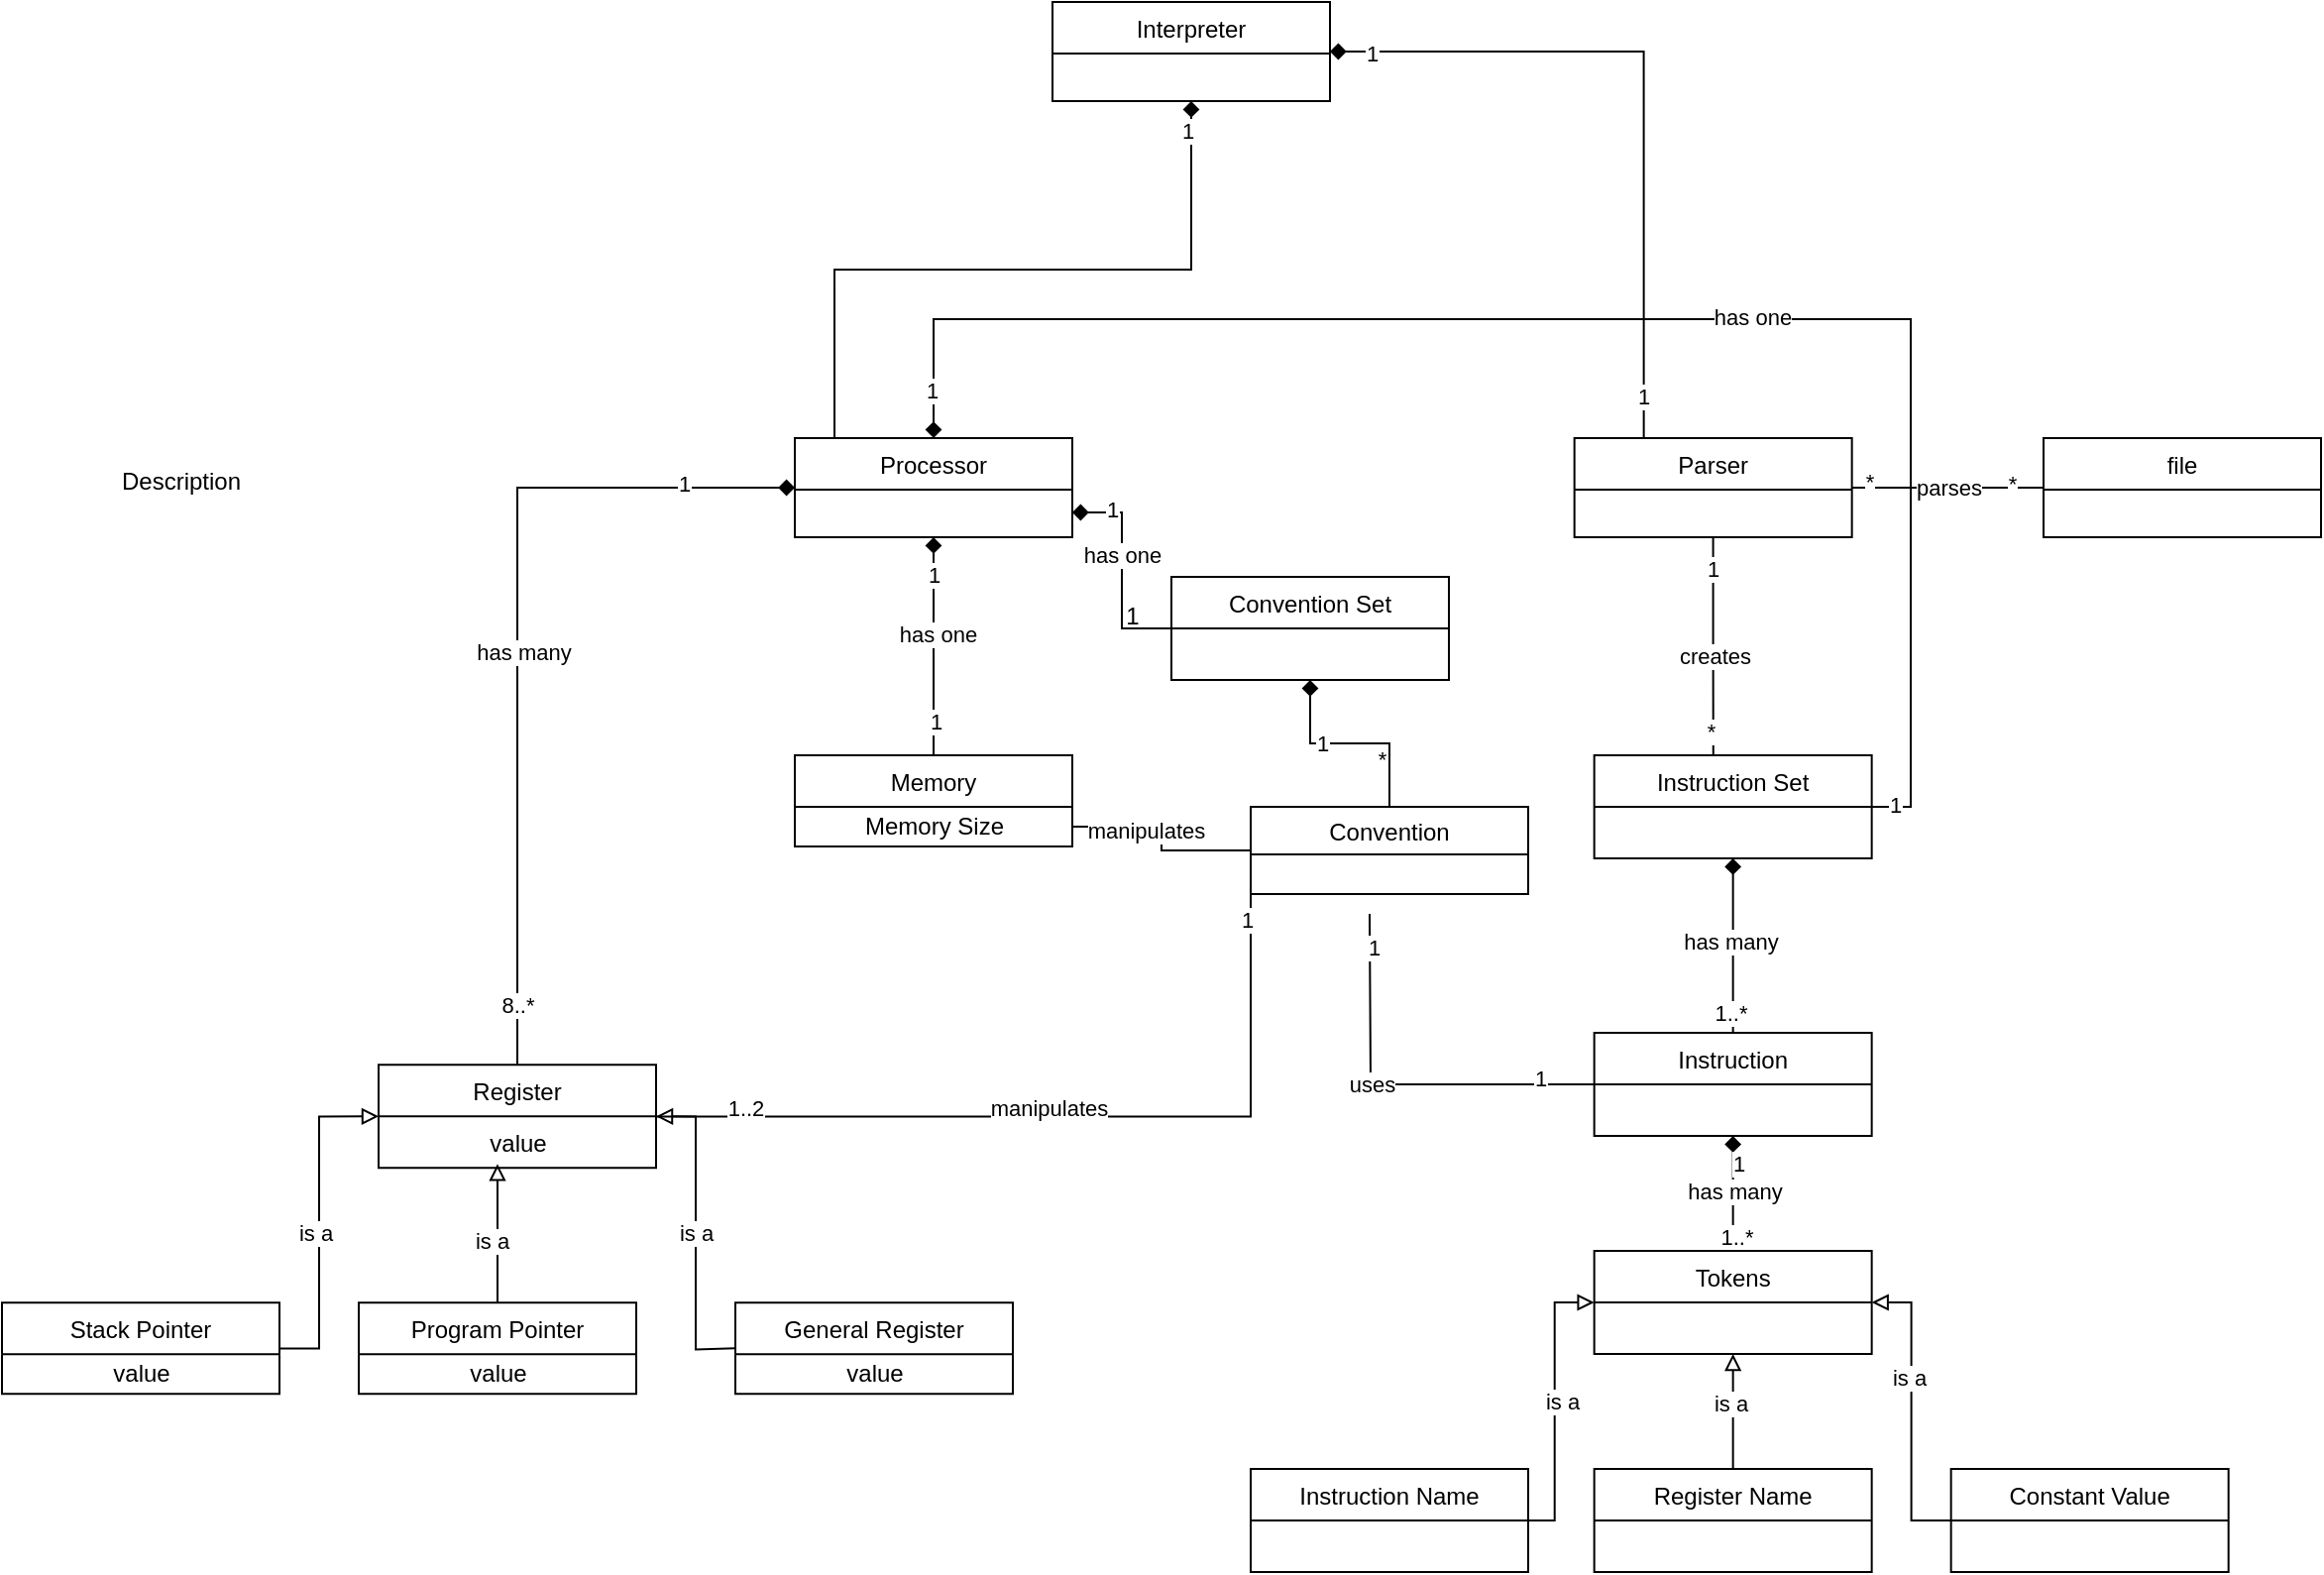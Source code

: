 <mxfile version="14.5.8" type="github" pages="3">
  <diagram id="hxVoLxP11JMJfh7_TCrf" name="Page-1">
    <mxGraphModel dx="2332" dy="2066" grid="1" gridSize="10" guides="1" tooltips="1" connect="1" arrows="1" fold="1" page="1" pageScale="1" pageWidth="850" pageHeight="1100" math="0" shadow="0">
      <root>
        <mxCell id="0" />
        <mxCell id="1" parent="0" />
        <mxCell id="FsjJq2a7O1E-4wZGxsho-8" style="edgeStyle=orthogonalEdgeStyle;rounded=0;orthogonalLoop=1;jettySize=auto;html=1;entryX=0.143;entryY=0;entryDx=0;entryDy=0;entryPerimeter=0;startArrow=diamond;startFill=1;endArrow=none;endFill=0;" edge="1" parent="1" source="r-DXQ-UGE9ieViQTVBDR-1" target="r-DXQ-UGE9ieViQTVBDR-11">
          <mxGeometry relative="1" as="geometry" />
        </mxCell>
        <mxCell id="Vzr2Tx_qyoqpsyuS6iNH-3" value="1" style="edgeLabel;html=1;align=center;verticalAlign=middle;resizable=0;points=[];" vertex="1" connectable="0" parent="FsjJq2a7O1E-4wZGxsho-8">
          <mxGeometry x="-0.914" y="-2" relative="1" as="geometry">
            <mxPoint as="offset" />
          </mxGeometry>
        </mxCell>
        <mxCell id="FsjJq2a7O1E-4wZGxsho-9" style="edgeStyle=orthogonalEdgeStyle;rounded=0;orthogonalLoop=1;jettySize=auto;html=1;entryX=0.25;entryY=0;entryDx=0;entryDy=0;startArrow=diamond;startFill=1;endArrow=none;endFill=0;" edge="1" parent="1" source="r-DXQ-UGE9ieViQTVBDR-1" target="r-DXQ-UGE9ieViQTVBDR-12">
          <mxGeometry relative="1" as="geometry" />
        </mxCell>
        <mxCell id="Vzr2Tx_qyoqpsyuS6iNH-4" value="1" style="edgeLabel;html=1;align=center;verticalAlign=middle;resizable=0;points=[];" vertex="1" connectable="0" parent="FsjJq2a7O1E-4wZGxsho-9">
          <mxGeometry x="-0.882" y="-1" relative="1" as="geometry">
            <mxPoint as="offset" />
          </mxGeometry>
        </mxCell>
        <mxCell id="Vzr2Tx_qyoqpsyuS6iNH-5" value="1" style="edgeLabel;html=1;align=center;verticalAlign=middle;resizable=0;points=[];" vertex="1" connectable="0" parent="FsjJq2a7O1E-4wZGxsho-9">
          <mxGeometry x="0.882" y="-1" relative="1" as="geometry">
            <mxPoint as="offset" />
          </mxGeometry>
        </mxCell>
        <mxCell id="r-DXQ-UGE9ieViQTVBDR-1" value="Interpreter" style="swimlane;fontStyle=0;childLayout=stackLayout;horizontal=1;startSize=26;fillColor=none;horizontalStack=0;resizeParent=1;resizeParentMax=0;resizeLast=0;collapsible=1;marginBottom=0;" vertex="1" parent="1">
          <mxGeometry x="340" y="-60" width="140" height="50" as="geometry" />
        </mxCell>
        <mxCell id="r-DXQ-UGE9ieViQTVBDR-42" style="edgeStyle=orthogonalEdgeStyle;rounded=0;orthogonalLoop=1;jettySize=auto;html=1;startArrow=none;startFill=0;endArrow=diamond;endFill=1;entryX=0.5;entryY=1;entryDx=0;entryDy=0;" edge="1" parent="1" source="r-DXQ-UGE9ieViQTVBDR-5" target="r-DXQ-UGE9ieViQTVBDR-6">
          <mxGeometry relative="1" as="geometry">
            <mxPoint x="683.33" y="360" as="targetPoint" />
          </mxGeometry>
        </mxCell>
        <mxCell id="r-DXQ-UGE9ieViQTVBDR-51" value="has many" style="edgeLabel;html=1;align=center;verticalAlign=middle;resizable=0;points=[];" vertex="1" connectable="0" parent="r-DXQ-UGE9ieViQTVBDR-42">
          <mxGeometry x="0.06" y="2" relative="1" as="geometry">
            <mxPoint as="offset" />
          </mxGeometry>
        </mxCell>
        <mxCell id="r-DXQ-UGE9ieViQTVBDR-52" value="1..*" style="edgeLabel;html=1;align=center;verticalAlign=middle;resizable=0;points=[];" vertex="1" connectable="0" parent="r-DXQ-UGE9ieViQTVBDR-42">
          <mxGeometry x="-0.773" y="2" relative="1" as="geometry">
            <mxPoint as="offset" />
          </mxGeometry>
        </mxCell>
        <mxCell id="r-DXQ-UGE9ieViQTVBDR-50" style="edgeStyle=orthogonalEdgeStyle;rounded=0;orthogonalLoop=1;jettySize=auto;html=1;entryX=0.5;entryY=0;entryDx=0;entryDy=0;startArrow=diamond;startFill=1;endArrow=none;endFill=0;" edge="1" parent="1" source="r-DXQ-UGE9ieViQTVBDR-5" target="r-DXQ-UGE9ieViQTVBDR-43">
          <mxGeometry relative="1" as="geometry" />
        </mxCell>
        <mxCell id="r-DXQ-UGE9ieViQTVBDR-54" value="has many" style="edgeLabel;html=1;align=center;verticalAlign=middle;resizable=0;points=[];" vertex="1" connectable="0" parent="r-DXQ-UGE9ieViQTVBDR-50">
          <mxGeometry x="0.224" y="2" relative="1" as="geometry">
            <mxPoint x="-2" y="-7.83" as="offset" />
          </mxGeometry>
        </mxCell>
        <mxCell id="r-DXQ-UGE9ieViQTVBDR-62" value="1" style="edgeLabel;html=1;align=center;verticalAlign=middle;resizable=0;points=[];" vertex="1" connectable="0" parent="r-DXQ-UGE9ieViQTVBDR-50">
          <mxGeometry x="-0.523" y="2" relative="1" as="geometry">
            <mxPoint as="offset" />
          </mxGeometry>
        </mxCell>
        <mxCell id="r-DXQ-UGE9ieViQTVBDR-63" value="1..*" style="edgeLabel;html=1;align=center;verticalAlign=middle;resizable=0;points=[];" vertex="1" connectable="0" parent="r-DXQ-UGE9ieViQTVBDR-50">
          <mxGeometry x="0.742" y="1" relative="1" as="geometry">
            <mxPoint as="offset" />
          </mxGeometry>
        </mxCell>
        <mxCell id="r-DXQ-UGE9ieViQTVBDR-66" style="edgeStyle=orthogonalEdgeStyle;rounded=0;orthogonalLoop=1;jettySize=auto;html=1;startArrow=none;startFill=0;endArrow=none;endFill=0;" edge="1" parent="1" source="r-DXQ-UGE9ieViQTVBDR-5">
          <mxGeometry relative="1" as="geometry">
            <mxPoint x="500" y="400" as="targetPoint" />
          </mxGeometry>
        </mxCell>
        <mxCell id="r-DXQ-UGE9ieViQTVBDR-67" value="uses" style="edgeLabel;html=1;align=center;verticalAlign=middle;resizable=0;points=[];" vertex="1" connectable="0" parent="r-DXQ-UGE9ieViQTVBDR-66">
          <mxGeometry x="0.134" relative="1" as="geometry">
            <mxPoint as="offset" />
          </mxGeometry>
        </mxCell>
        <mxCell id="r-DXQ-UGE9ieViQTVBDR-75" value="1" style="edgeLabel;html=1;align=center;verticalAlign=middle;resizable=0;points=[];" vertex="1" connectable="0" parent="r-DXQ-UGE9ieViQTVBDR-66">
          <mxGeometry x="-0.724" y="-3" relative="1" as="geometry">
            <mxPoint as="offset" />
          </mxGeometry>
        </mxCell>
        <mxCell id="r-DXQ-UGE9ieViQTVBDR-76" value="1" style="edgeLabel;html=1;align=center;verticalAlign=middle;resizable=0;points=[];" vertex="1" connectable="0" parent="r-DXQ-UGE9ieViQTVBDR-66">
          <mxGeometry x="0.833" y="-2" relative="1" as="geometry">
            <mxPoint as="offset" />
          </mxGeometry>
        </mxCell>
        <mxCell id="r-DXQ-UGE9ieViQTVBDR-5" value="Instruction" style="swimlane;fontStyle=0;childLayout=stackLayout;horizontal=1;startSize=26;fillColor=none;horizontalStack=0;resizeParent=1;resizeParentMax=0;resizeLast=0;collapsible=1;marginBottom=0;" vertex="1" parent="1">
          <mxGeometry x="613.33" y="460" width="140" height="52" as="geometry" />
        </mxCell>
        <mxCell id="r-DXQ-UGE9ieViQTVBDR-6" value="Instruction Set" style="swimlane;fontStyle=0;childLayout=stackLayout;horizontal=1;startSize=26;fillColor=none;horizontalStack=0;resizeParent=1;resizeParentMax=0;resizeLast=0;collapsible=1;marginBottom=0;" vertex="1" parent="1">
          <mxGeometry x="613.33" y="320" width="140" height="52" as="geometry" />
        </mxCell>
        <mxCell id="r-DXQ-UGE9ieViQTVBDR-79" style="edgeStyle=orthogonalEdgeStyle;rounded=0;orthogonalLoop=1;jettySize=auto;html=1;entryX=0;entryY=1;entryDx=0;entryDy=0;startArrow=none;startFill=0;endArrow=none;endFill=0;" edge="1" parent="1" source="r-DXQ-UGE9ieViQTVBDR-7" target="r-DXQ-UGE9ieViQTVBDR-65">
          <mxGeometry relative="1" as="geometry" />
        </mxCell>
        <mxCell id="r-DXQ-UGE9ieViQTVBDR-80" value="manipulates" style="edgeLabel;html=1;align=center;verticalAlign=middle;resizable=0;points=[];" vertex="1" connectable="0" parent="r-DXQ-UGE9ieViQTVBDR-79">
          <mxGeometry x="-0.042" y="4" relative="1" as="geometry">
            <mxPoint as="offset" />
          </mxGeometry>
        </mxCell>
        <mxCell id="r-DXQ-UGE9ieViQTVBDR-81" value="1..2" style="edgeLabel;html=1;align=center;verticalAlign=middle;resizable=0;points=[];" vertex="1" connectable="0" parent="r-DXQ-UGE9ieViQTVBDR-79">
          <mxGeometry x="-0.782" y="4" relative="1" as="geometry">
            <mxPoint as="offset" />
          </mxGeometry>
        </mxCell>
        <mxCell id="r-DXQ-UGE9ieViQTVBDR-82" value="1" style="edgeLabel;html=1;align=center;verticalAlign=middle;resizable=0;points=[];" vertex="1" connectable="0" parent="r-DXQ-UGE9ieViQTVBDR-79">
          <mxGeometry x="0.939" y="2" relative="1" as="geometry">
            <mxPoint as="offset" />
          </mxGeometry>
        </mxCell>
        <mxCell id="r-DXQ-UGE9ieViQTVBDR-7" value="Register" style="swimlane;fontStyle=0;childLayout=stackLayout;horizontal=1;startSize=26;fillColor=none;horizontalStack=0;resizeParent=1;resizeParentMax=0;resizeLast=0;collapsible=1;marginBottom=0;" vertex="1" parent="1">
          <mxGeometry y="476.17" width="140" height="52" as="geometry" />
        </mxCell>
        <mxCell id="r-DXQ-UGE9ieViQTVBDR-8" value="Memory" style="swimlane;fontStyle=0;childLayout=stackLayout;horizontal=1;startSize=26;fillColor=none;horizontalStack=0;resizeParent=1;resizeParentMax=0;resizeLast=0;collapsible=1;marginBottom=0;" vertex="1" parent="1">
          <mxGeometry x="210" y="320" width="140" height="46" as="geometry" />
        </mxCell>
        <mxCell id="r-DXQ-UGE9ieViQTVBDR-32" value="Memory Size" style="text;html=1;align=center;verticalAlign=middle;resizable=0;points=[];autosize=1;strokeColor=none;" vertex="1" parent="r-DXQ-UGE9ieViQTVBDR-8">
          <mxGeometry y="26" width="140" height="20" as="geometry" />
        </mxCell>
        <mxCell id="r-DXQ-UGE9ieViQTVBDR-64" style="edgeStyle=orthogonalEdgeStyle;rounded=0;orthogonalLoop=1;jettySize=auto;html=1;entryX=1;entryY=0.75;entryDx=0;entryDy=0;startArrow=none;startFill=0;endArrow=diamond;endFill=1;" edge="1" parent="1" source="r-DXQ-UGE9ieViQTVBDR-10" target="r-DXQ-UGE9ieViQTVBDR-11">
          <mxGeometry relative="1" as="geometry" />
        </mxCell>
        <mxCell id="r-DXQ-UGE9ieViQTVBDR-69" value="1" style="edgeLabel;html=1;align=center;verticalAlign=middle;resizable=0;points=[];" vertex="1" connectable="0" parent="r-DXQ-UGE9ieViQTVBDR-64">
          <mxGeometry x="0.631" y="-2" relative="1" as="geometry">
            <mxPoint as="offset" />
          </mxGeometry>
        </mxCell>
        <mxCell id="FsjJq2a7O1E-4wZGxsho-6" value="has one" style="edgeLabel;html=1;align=center;verticalAlign=middle;resizable=0;points=[];" vertex="1" connectable="0" parent="r-DXQ-UGE9ieViQTVBDR-64">
          <mxGeometry x="0.14" relative="1" as="geometry">
            <mxPoint as="offset" />
          </mxGeometry>
        </mxCell>
        <mxCell id="r-DXQ-UGE9ieViQTVBDR-68" style="edgeStyle=orthogonalEdgeStyle;rounded=0;orthogonalLoop=1;jettySize=auto;html=1;startArrow=diamond;startFill=1;endArrow=none;endFill=0;entryX=0.5;entryY=0;entryDx=0;entryDy=0;" edge="1" parent="1" source="r-DXQ-UGE9ieViQTVBDR-10" target="r-DXQ-UGE9ieViQTVBDR-65">
          <mxGeometry relative="1" as="geometry">
            <mxPoint x="470" y="320" as="targetPoint" />
          </mxGeometry>
        </mxCell>
        <mxCell id="r-DXQ-UGE9ieViQTVBDR-73" value="1" style="edgeLabel;html=1;align=center;verticalAlign=middle;resizable=0;points=[];" vertex="1" connectable="0" parent="r-DXQ-UGE9ieViQTVBDR-68">
          <mxGeometry x="-0.274" relative="1" as="geometry">
            <mxPoint as="offset" />
          </mxGeometry>
        </mxCell>
        <mxCell id="r-DXQ-UGE9ieViQTVBDR-74" value="*" style="edgeLabel;html=1;align=center;verticalAlign=middle;resizable=0;points=[];" vertex="1" connectable="0" parent="r-DXQ-UGE9ieViQTVBDR-68">
          <mxGeometry x="0.534" y="-4" relative="1" as="geometry">
            <mxPoint as="offset" />
          </mxGeometry>
        </mxCell>
        <mxCell id="r-DXQ-UGE9ieViQTVBDR-10" value="Convention Set" style="swimlane;fontStyle=0;childLayout=stackLayout;horizontal=1;startSize=26;fillColor=none;horizontalStack=0;resizeParent=1;resizeParentMax=0;resizeLast=0;collapsible=1;marginBottom=0;" vertex="1" parent="1">
          <mxGeometry x="400" y="230" width="140" height="52" as="geometry" />
        </mxCell>
        <mxCell id="r-DXQ-UGE9ieViQTVBDR-13" style="edgeStyle=orthogonalEdgeStyle;rounded=0;orthogonalLoop=1;jettySize=auto;html=1;endArrow=none;endFill=0;startArrow=diamond;startFill=1;" edge="1" parent="1" source="r-DXQ-UGE9ieViQTVBDR-11" target="r-DXQ-UGE9ieViQTVBDR-7">
          <mxGeometry relative="1" as="geometry" />
        </mxCell>
        <mxCell id="r-DXQ-UGE9ieViQTVBDR-14" value="8..*" style="edgeLabel;html=1;align=center;verticalAlign=middle;resizable=0;points=[];" vertex="1" connectable="0" parent="r-DXQ-UGE9ieViQTVBDR-13">
          <mxGeometry x="0.859" relative="1" as="geometry">
            <mxPoint as="offset" />
          </mxGeometry>
        </mxCell>
        <mxCell id="r-DXQ-UGE9ieViQTVBDR-15" value="1" style="edgeLabel;html=1;align=center;verticalAlign=middle;resizable=0;points=[];" vertex="1" connectable="0" parent="r-DXQ-UGE9ieViQTVBDR-13">
          <mxGeometry x="-0.918" y="-2" relative="1" as="geometry">
            <mxPoint x="-38.57" as="offset" />
          </mxGeometry>
        </mxCell>
        <mxCell id="FsjJq2a7O1E-4wZGxsho-4" value="has many" style="edgeLabel;html=1;align=center;verticalAlign=middle;resizable=0;points=[];" vertex="1" connectable="0" parent="r-DXQ-UGE9ieViQTVBDR-13">
          <mxGeometry x="0.032" y="3" relative="1" as="geometry">
            <mxPoint as="offset" />
          </mxGeometry>
        </mxCell>
        <mxCell id="r-DXQ-UGE9ieViQTVBDR-20" style="edgeStyle=orthogonalEdgeStyle;rounded=0;orthogonalLoop=1;jettySize=auto;html=1;startArrow=diamond;startFill=1;endArrow=none;endFill=0;" edge="1" parent="1" source="r-DXQ-UGE9ieViQTVBDR-11" target="r-DXQ-UGE9ieViQTVBDR-8">
          <mxGeometry relative="1" as="geometry" />
        </mxCell>
        <mxCell id="r-DXQ-UGE9ieViQTVBDR-21" value="1" style="edgeLabel;html=1;align=center;verticalAlign=middle;resizable=0;points=[];" vertex="1" connectable="0" parent="r-DXQ-UGE9ieViQTVBDR-20">
          <mxGeometry x="0.688" y="1" relative="1" as="geometry">
            <mxPoint as="offset" />
          </mxGeometry>
        </mxCell>
        <mxCell id="r-DXQ-UGE9ieViQTVBDR-22" value="1" style="edgeLabel;html=1;align=center;verticalAlign=middle;resizable=0;points=[];" vertex="1" connectable="0" parent="r-DXQ-UGE9ieViQTVBDR-20">
          <mxGeometry x="-0.662" relative="1" as="geometry">
            <mxPoint as="offset" />
          </mxGeometry>
        </mxCell>
        <mxCell id="FsjJq2a7O1E-4wZGxsho-5" value="has one" style="edgeLabel;html=1;align=center;verticalAlign=middle;resizable=0;points=[];" vertex="1" connectable="0" parent="r-DXQ-UGE9ieViQTVBDR-20">
          <mxGeometry x="-0.121" y="2" relative="1" as="geometry">
            <mxPoint as="offset" />
          </mxGeometry>
        </mxCell>
        <mxCell id="FsjJq2a7O1E-4wZGxsho-1" style="edgeStyle=orthogonalEdgeStyle;rounded=0;orthogonalLoop=1;jettySize=auto;html=1;entryX=1;entryY=0.5;entryDx=0;entryDy=0;startArrow=diamond;startFill=1;endArrow=none;endFill=0;" edge="1" parent="1" source="r-DXQ-UGE9ieViQTVBDR-11" target="r-DXQ-UGE9ieViQTVBDR-6">
          <mxGeometry relative="1" as="geometry">
            <Array as="points">
              <mxPoint x="280" y="100" />
              <mxPoint x="773" y="100" />
              <mxPoint x="773" y="346" />
            </Array>
          </mxGeometry>
        </mxCell>
        <mxCell id="FsjJq2a7O1E-4wZGxsho-2" value="1" style="edgeLabel;html=1;align=center;verticalAlign=middle;resizable=0;points=[];" vertex="1" connectable="0" parent="FsjJq2a7O1E-4wZGxsho-1">
          <mxGeometry x="0.972" y="-1" relative="1" as="geometry">
            <mxPoint as="offset" />
          </mxGeometry>
        </mxCell>
        <mxCell id="FsjJq2a7O1E-4wZGxsho-3" value="1" style="edgeLabel;html=1;align=center;verticalAlign=middle;resizable=0;points=[];" vertex="1" connectable="0" parent="FsjJq2a7O1E-4wZGxsho-1">
          <mxGeometry x="-0.941" y="1" relative="1" as="geometry">
            <mxPoint as="offset" />
          </mxGeometry>
        </mxCell>
        <mxCell id="FsjJq2a7O1E-4wZGxsho-7" value="has one" style="edgeLabel;html=1;align=center;verticalAlign=middle;resizable=0;points=[];" vertex="1" connectable="0" parent="FsjJq2a7O1E-4wZGxsho-1">
          <mxGeometry x="0.156" y="1" relative="1" as="geometry">
            <mxPoint as="offset" />
          </mxGeometry>
        </mxCell>
        <mxCell id="r-DXQ-UGE9ieViQTVBDR-11" value="Processor" style="swimlane;fontStyle=0;childLayout=stackLayout;horizontal=1;startSize=26;fillColor=none;horizontalStack=0;resizeParent=1;resizeParentMax=0;resizeLast=0;collapsible=1;marginBottom=0;" vertex="1" parent="1">
          <mxGeometry x="210" y="160" width="140" height="50" as="geometry" />
        </mxCell>
        <mxCell id="r-DXQ-UGE9ieViQTVBDR-38" style="edgeStyle=orthogonalEdgeStyle;rounded=0;orthogonalLoop=1;jettySize=auto;html=1;entryX=0.429;entryY=0;entryDx=0;entryDy=0;entryPerimeter=0;startArrow=none;startFill=0;endArrow=none;endFill=0;" edge="1" parent="1" source="r-DXQ-UGE9ieViQTVBDR-12" target="r-DXQ-UGE9ieViQTVBDR-6">
          <mxGeometry relative="1" as="geometry" />
        </mxCell>
        <mxCell id="r-DXQ-UGE9ieViQTVBDR-39" value="creates" style="edgeLabel;html=1;align=center;verticalAlign=middle;resizable=0;points=[];" vertex="1" connectable="0" parent="r-DXQ-UGE9ieViQTVBDR-38">
          <mxGeometry x="0.077" relative="1" as="geometry">
            <mxPoint as="offset" />
          </mxGeometry>
        </mxCell>
        <mxCell id="r-DXQ-UGE9ieViQTVBDR-40" value="*" style="edgeLabel;html=1;align=center;verticalAlign=middle;resizable=0;points=[];" vertex="1" connectable="0" parent="r-DXQ-UGE9ieViQTVBDR-38">
          <mxGeometry x="0.779" y="-2" relative="1" as="geometry">
            <mxPoint as="offset" />
          </mxGeometry>
        </mxCell>
        <mxCell id="r-DXQ-UGE9ieViQTVBDR-41" value="1" style="edgeLabel;html=1;align=center;verticalAlign=middle;resizable=0;points=[];" vertex="1" connectable="0" parent="r-DXQ-UGE9ieViQTVBDR-38">
          <mxGeometry x="-0.714" y="-1" relative="1" as="geometry">
            <mxPoint as="offset" />
          </mxGeometry>
        </mxCell>
        <mxCell id="Fg2zlbhCByVR0dAfRBkE-2" value="parses" style="edgeStyle=orthogonalEdgeStyle;rounded=0;orthogonalLoop=1;jettySize=auto;html=1;entryX=0;entryY=0.5;entryDx=0;entryDy=0;startArrow=none;startFill=0;endArrow=none;endFill=0;" edge="1" parent="1" source="r-DXQ-UGE9ieViQTVBDR-12" target="Fg2zlbhCByVR0dAfRBkE-1">
          <mxGeometry relative="1" as="geometry" />
        </mxCell>
        <mxCell id="Vzr2Tx_qyoqpsyuS6iNH-1" value="*" style="edgeLabel;html=1;align=center;verticalAlign=middle;resizable=0;points=[];" vertex="1" connectable="0" parent="Fg2zlbhCByVR0dAfRBkE-2">
          <mxGeometry x="0.655" y="2" relative="1" as="geometry">
            <mxPoint as="offset" />
          </mxGeometry>
        </mxCell>
        <mxCell id="Vzr2Tx_qyoqpsyuS6iNH-2" value="*" style="edgeLabel;html=1;align=center;verticalAlign=middle;resizable=0;points=[];" vertex="1" connectable="0" parent="Fg2zlbhCByVR0dAfRBkE-2">
          <mxGeometry x="-0.828" y="3" relative="1" as="geometry">
            <mxPoint as="offset" />
          </mxGeometry>
        </mxCell>
        <mxCell id="r-DXQ-UGE9ieViQTVBDR-12" value="Parser" style="swimlane;fontStyle=0;childLayout=stackLayout;horizontal=1;startSize=26;fillColor=none;horizontalStack=0;resizeParent=1;resizeParentMax=0;resizeLast=0;collapsible=1;marginBottom=0;" vertex="1" parent="1">
          <mxGeometry x="603.33" y="160" width="140" height="50" as="geometry" />
        </mxCell>
        <mxCell id="r-DXQ-UGE9ieViQTVBDR-23" style="edgeStyle=orthogonalEdgeStyle;rounded=0;orthogonalLoop=1;jettySize=auto;html=1;startArrow=none;startFill=0;endArrow=block;endFill=0;entryX=0;entryY=0.5;entryDx=0;entryDy=0;" edge="1" parent="1" source="r-DXQ-UGE9ieViQTVBDR-17" target="r-DXQ-UGE9ieViQTVBDR-7">
          <mxGeometry relative="1" as="geometry">
            <mxPoint x="-50" y="466.17" as="targetPoint" />
            <Array as="points">
              <mxPoint x="-30" y="619.17" />
              <mxPoint x="-30" y="502.17" />
            </Array>
          </mxGeometry>
        </mxCell>
        <mxCell id="r-DXQ-UGE9ieViQTVBDR-60" value="is a" style="edgeLabel;html=1;align=center;verticalAlign=middle;resizable=0;points=[];" vertex="1" connectable="0" parent="r-DXQ-UGE9ieViQTVBDR-23">
          <mxGeometry x="-0.066" y="2" relative="1" as="geometry">
            <mxPoint as="offset" />
          </mxGeometry>
        </mxCell>
        <mxCell id="r-DXQ-UGE9ieViQTVBDR-17" value="Stack Pointer" style="swimlane;fontStyle=0;childLayout=stackLayout;horizontal=1;startSize=26;fillColor=none;horizontalStack=0;resizeParent=1;resizeParentMax=0;resizeLast=0;collapsible=1;marginBottom=0;" vertex="1" parent="1">
          <mxGeometry x="-190" y="596.17" width="140" height="46" as="geometry" />
        </mxCell>
        <mxCell id="r-DXQ-UGE9ieViQTVBDR-29" value="value" style="text;html=1;align=center;verticalAlign=middle;resizable=0;points=[];autosize=1;strokeColor=none;" vertex="1" parent="r-DXQ-UGE9ieViQTVBDR-17">
          <mxGeometry y="26" width="140" height="20" as="geometry" />
        </mxCell>
        <mxCell id="r-DXQ-UGE9ieViQTVBDR-24" style="edgeStyle=orthogonalEdgeStyle;rounded=0;orthogonalLoop=1;jettySize=auto;html=1;startArrow=none;startFill=0;endArrow=block;endFill=0;" edge="1" parent="1" source="r-DXQ-UGE9ieViQTVBDR-18">
          <mxGeometry relative="1" as="geometry">
            <mxPoint x="60" y="526.17" as="targetPoint" />
          </mxGeometry>
        </mxCell>
        <mxCell id="r-DXQ-UGE9ieViQTVBDR-59" value="is a" style="edgeLabel;html=1;align=center;verticalAlign=middle;resizable=0;points=[];" vertex="1" connectable="0" parent="r-DXQ-UGE9ieViQTVBDR-24">
          <mxGeometry x="-0.119" y="3" relative="1" as="geometry">
            <mxPoint as="offset" />
          </mxGeometry>
        </mxCell>
        <mxCell id="r-DXQ-UGE9ieViQTVBDR-18" value="Program Pointer" style="swimlane;fontStyle=0;childLayout=stackLayout;horizontal=1;startSize=26;fillColor=none;horizontalStack=0;resizeParent=1;resizeParentMax=0;resizeLast=0;collapsible=1;marginBottom=0;" vertex="1" parent="1">
          <mxGeometry x="-10" y="596.17" width="140" height="46" as="geometry" />
        </mxCell>
        <mxCell id="r-DXQ-UGE9ieViQTVBDR-27" value="value" style="text;html=1;align=center;verticalAlign=middle;resizable=0;points=[];autosize=1;strokeColor=none;" vertex="1" parent="r-DXQ-UGE9ieViQTVBDR-18">
          <mxGeometry y="26" width="140" height="20" as="geometry" />
        </mxCell>
        <mxCell id="r-DXQ-UGE9ieViQTVBDR-25" style="edgeStyle=orthogonalEdgeStyle;rounded=0;orthogonalLoop=1;jettySize=auto;html=1;entryX=1;entryY=0.5;entryDx=0;entryDy=0;startArrow=none;startFill=0;endArrow=block;endFill=0;" edge="1" parent="1" target="r-DXQ-UGE9ieViQTVBDR-7">
          <mxGeometry relative="1" as="geometry">
            <mxPoint x="180" y="619.17" as="sourcePoint" />
          </mxGeometry>
        </mxCell>
        <mxCell id="r-DXQ-UGE9ieViQTVBDR-58" value="is a" style="edgeLabel;html=1;align=center;verticalAlign=middle;resizable=0;points=[];" vertex="1" connectable="0" parent="r-DXQ-UGE9ieViQTVBDR-25">
          <mxGeometry x="-0.006" relative="1" as="geometry">
            <mxPoint as="offset" />
          </mxGeometry>
        </mxCell>
        <mxCell id="r-DXQ-UGE9ieViQTVBDR-19" value="General Register" style="swimlane;fontStyle=0;childLayout=stackLayout;horizontal=1;startSize=26;fillColor=none;horizontalStack=0;resizeParent=1;resizeParentMax=0;resizeLast=0;collapsible=1;marginBottom=0;" vertex="1" parent="1">
          <mxGeometry x="180" y="596.17" width="140" height="46" as="geometry" />
        </mxCell>
        <mxCell id="r-DXQ-UGE9ieViQTVBDR-28" value="value" style="text;html=1;align=center;verticalAlign=middle;resizable=0;points=[];autosize=1;strokeColor=none;" vertex="1" parent="r-DXQ-UGE9ieViQTVBDR-19">
          <mxGeometry y="26" width="140" height="20" as="geometry" />
        </mxCell>
        <mxCell id="r-DXQ-UGE9ieViQTVBDR-26" value="value" style="text;html=1;align=center;verticalAlign=middle;resizable=0;points=[];autosize=1;strokeColor=none;" vertex="1" parent="1">
          <mxGeometry x="50" y="506.17" width="40" height="20" as="geometry" />
        </mxCell>
        <mxCell id="r-DXQ-UGE9ieViQTVBDR-43" value="Tokens" style="swimlane;fontStyle=0;childLayout=stackLayout;horizontal=1;startSize=26;fillColor=none;horizontalStack=0;resizeParent=1;resizeParentMax=0;resizeLast=0;collapsible=1;marginBottom=0;" vertex="1" parent="1">
          <mxGeometry x="613.33" y="570" width="140" height="52" as="geometry" />
        </mxCell>
        <mxCell id="r-DXQ-UGE9ieViQTVBDR-47" style="edgeStyle=orthogonalEdgeStyle;rounded=0;orthogonalLoop=1;jettySize=auto;html=1;entryX=0;entryY=0.5;entryDx=0;entryDy=0;startArrow=none;startFill=0;endArrow=block;endFill=0;" edge="1" parent="1" target="r-DXQ-UGE9ieViQTVBDR-43">
          <mxGeometry relative="1" as="geometry">
            <mxPoint x="578.33" y="706" as="sourcePoint" />
            <Array as="points">
              <mxPoint x="593.33" y="706" />
              <mxPoint x="593.33" y="596" />
            </Array>
          </mxGeometry>
        </mxCell>
        <mxCell id="r-DXQ-UGE9ieViQTVBDR-57" value="is a" style="edgeLabel;html=1;align=center;verticalAlign=middle;resizable=0;points=[];" vertex="1" connectable="0" parent="r-DXQ-UGE9ieViQTVBDR-47">
          <mxGeometry x="0.037" y="-3" relative="1" as="geometry">
            <mxPoint as="offset" />
          </mxGeometry>
        </mxCell>
        <mxCell id="r-DXQ-UGE9ieViQTVBDR-44" value="Instruction Name" style="swimlane;fontStyle=0;childLayout=stackLayout;horizontal=1;startSize=26;fillColor=none;horizontalStack=0;resizeParent=1;resizeParentMax=0;resizeLast=0;collapsible=1;marginBottom=0;" vertex="1" parent="1">
          <mxGeometry x="440" y="680" width="140" height="52" as="geometry" />
        </mxCell>
        <mxCell id="r-DXQ-UGE9ieViQTVBDR-48" style="edgeStyle=orthogonalEdgeStyle;rounded=0;orthogonalLoop=1;jettySize=auto;html=1;entryX=0.5;entryY=1;entryDx=0;entryDy=0;startArrow=none;startFill=0;endArrow=block;endFill=0;" edge="1" parent="1" source="r-DXQ-UGE9ieViQTVBDR-45" target="r-DXQ-UGE9ieViQTVBDR-43">
          <mxGeometry relative="1" as="geometry" />
        </mxCell>
        <mxCell id="r-DXQ-UGE9ieViQTVBDR-56" value="is a" style="edgeLabel;html=1;align=center;verticalAlign=middle;resizable=0;points=[];" vertex="1" connectable="0" parent="r-DXQ-UGE9ieViQTVBDR-48">
          <mxGeometry x="0.149" y="2" relative="1" as="geometry">
            <mxPoint as="offset" />
          </mxGeometry>
        </mxCell>
        <mxCell id="r-DXQ-UGE9ieViQTVBDR-45" value="Register Name" style="swimlane;fontStyle=0;childLayout=stackLayout;horizontal=1;startSize=26;fillColor=none;horizontalStack=0;resizeParent=1;resizeParentMax=0;resizeLast=0;collapsible=1;marginBottom=0;" vertex="1" parent="1">
          <mxGeometry x="613.33" y="680" width="140" height="52" as="geometry" />
        </mxCell>
        <mxCell id="r-DXQ-UGE9ieViQTVBDR-49" style="edgeStyle=orthogonalEdgeStyle;rounded=0;orthogonalLoop=1;jettySize=auto;html=1;entryX=1;entryY=0.5;entryDx=0;entryDy=0;startArrow=none;startFill=0;endArrow=block;endFill=0;" edge="1" parent="1" source="r-DXQ-UGE9ieViQTVBDR-46" target="r-DXQ-UGE9ieViQTVBDR-43">
          <mxGeometry relative="1" as="geometry" />
        </mxCell>
        <mxCell id="r-DXQ-UGE9ieViQTVBDR-55" value="is a" style="edgeLabel;html=1;align=center;verticalAlign=middle;resizable=0;points=[];" vertex="1" connectable="0" parent="r-DXQ-UGE9ieViQTVBDR-49">
          <mxGeometry x="0.224" y="2" relative="1" as="geometry">
            <mxPoint as="offset" />
          </mxGeometry>
        </mxCell>
        <mxCell id="r-DXQ-UGE9ieViQTVBDR-46" value="Constant Value" style="swimlane;fontStyle=0;childLayout=stackLayout;horizontal=1;startSize=26;fillColor=none;horizontalStack=0;resizeParent=1;resizeParentMax=0;resizeLast=0;collapsible=1;marginBottom=0;" vertex="1" parent="1">
          <mxGeometry x="793.33" y="680" width="140" height="52" as="geometry" />
        </mxCell>
        <mxCell id="r-DXQ-UGE9ieViQTVBDR-77" style="edgeStyle=orthogonalEdgeStyle;rounded=0;orthogonalLoop=1;jettySize=auto;html=1;startArrow=none;startFill=0;endArrow=none;endFill=0;" edge="1" parent="1" source="r-DXQ-UGE9ieViQTVBDR-65" target="r-DXQ-UGE9ieViQTVBDR-32">
          <mxGeometry relative="1" as="geometry" />
        </mxCell>
        <mxCell id="r-DXQ-UGE9ieViQTVBDR-78" value="manipulates" style="edgeLabel;html=1;align=center;verticalAlign=middle;resizable=0;points=[];" vertex="1" connectable="0" parent="r-DXQ-UGE9ieViQTVBDR-77">
          <mxGeometry x="0.278" y="2" relative="1" as="geometry">
            <mxPoint as="offset" />
          </mxGeometry>
        </mxCell>
        <mxCell id="r-DXQ-UGE9ieViQTVBDR-65" value="Convention" style="swimlane;fontStyle=0;childLayout=stackLayout;horizontal=1;startSize=24;fillColor=none;horizontalStack=0;resizeParent=1;resizeParentMax=0;resizeLast=0;collapsible=1;marginBottom=0;" vertex="1" parent="1">
          <mxGeometry x="440" y="346" width="140" height="44" as="geometry" />
        </mxCell>
        <mxCell id="r-DXQ-UGE9ieViQTVBDR-72" value="1" style="text;html=1;align=center;verticalAlign=middle;resizable=0;points=[];autosize=1;strokeColor=none;" vertex="1" parent="1">
          <mxGeometry x="370" y="240" width="20" height="20" as="geometry" />
        </mxCell>
        <mxCell id="r-DXQ-UGE9ieViQTVBDR-83" value="Description&lt;br&gt;&lt;br&gt;&lt;br&gt;&lt;br&gt;&lt;br&gt;" style="text;html=1;align=center;verticalAlign=middle;resizable=0;points=[];autosize=1;strokeColor=none;" vertex="1" parent="1">
          <mxGeometry x="-135" y="175" width="70" height="70" as="geometry" />
        </mxCell>
        <mxCell id="Fg2zlbhCByVR0dAfRBkE-1" value="file" style="swimlane;fontStyle=0;childLayout=stackLayout;horizontal=1;startSize=26;fillColor=none;horizontalStack=0;resizeParent=1;resizeParentMax=0;resizeLast=0;collapsible=1;marginBottom=0;" vertex="1" parent="1">
          <mxGeometry x="840" y="160" width="140" height="50" as="geometry" />
        </mxCell>
      </root>
    </mxGraphModel>
  </diagram>
  <diagram id="gutb28XD6zvNRKWfvCpc" name="Page-2">
    <mxGraphModel dx="1235" dy="805" grid="1" gridSize="10" guides="1" tooltips="1" connect="1" arrows="1" fold="1" page="1" pageScale="1" pageWidth="850" pageHeight="1100" math="0" shadow="0">
      <root>
        <mxCell id="pB7F2wD0EyZMBW2Mypbk-0" />
        <mxCell id="pB7F2wD0EyZMBW2Mypbk-1" parent="pB7F2wD0EyZMBW2Mypbk-0" />
        <mxCell id="pB7F2wD0EyZMBW2Mypbk-3" style="edgeStyle=orthogonalEdgeStyle;rounded=0;orthogonalLoop=1;jettySize=auto;html=1;startArrow=none;startFill=0;endArrow=none;endFill=0;dashed=1;" edge="1" parent="pB7F2wD0EyZMBW2Mypbk-1" source="pB7F2wD0EyZMBW2Mypbk-2">
          <mxGeometry relative="1" as="geometry">
            <mxPoint x="170" y="680" as="targetPoint" />
          </mxGeometry>
        </mxCell>
        <mxCell id="pB7F2wD0EyZMBW2Mypbk-2" value=":Processor" style="rounded=0;whiteSpace=wrap;html=1;" vertex="1" parent="pB7F2wD0EyZMBW2Mypbk-1">
          <mxGeometry x="110" y="100" width="120" height="60" as="geometry" />
        </mxCell>
        <mxCell id="zUhylQDBjrzmr7kMqpZ4-9" style="edgeStyle=orthogonalEdgeStyle;rounded=0;orthogonalLoop=1;jettySize=auto;html=1;startArrow=none;startFill=0;endArrow=none;endFill=0;dashed=1;" edge="1" parent="pB7F2wD0EyZMBW2Mypbk-1" source="e0c_8hEEybVodqVsBUxM-0">
          <mxGeometry relative="1" as="geometry">
            <mxPoint x="550" y="660" as="targetPoint" />
          </mxGeometry>
        </mxCell>
        <mxCell id="e0c_8hEEybVodqVsBUxM-0" value=":Convention" style="rounded=0;whiteSpace=wrap;html=1;" vertex="1" parent="pB7F2wD0EyZMBW2Mypbk-1">
          <mxGeometry x="490" y="110" width="120" height="60" as="geometry" />
        </mxCell>
        <mxCell id="zUhylQDBjrzmr7kMqpZ4-0" value="" style="rounded=0;whiteSpace=wrap;html=1;" vertex="1" parent="pB7F2wD0EyZMBW2Mypbk-1">
          <mxGeometry x="150" y="190" width="40" height="570" as="geometry" />
        </mxCell>
        <mxCell id="zUhylQDBjrzmr7kMqpZ4-1" value="findCorrespondingConvention(name)" style="html=1;verticalAlign=bottom;endArrow=block;entryX=1.021;entryY=0.187;entryDx=0;entryDy=0;entryPerimeter=0;" edge="1" parent="pB7F2wD0EyZMBW2Mypbk-1" target="zUhylQDBjrzmr7kMqpZ4-0">
          <mxGeometry x="0.116" y="-10" width="80" relative="1" as="geometry">
            <mxPoint x="190" y="240" as="sourcePoint" />
            <mxPoint x="200" y="290" as="targetPoint" />
            <Array as="points">
              <mxPoint x="250" y="240" />
              <mxPoint x="250" y="300" />
            </Array>
            <mxPoint as="offset" />
          </mxGeometry>
        </mxCell>
        <mxCell id="zUhylQDBjrzmr7kMqpZ4-4" value="convention" style="html=1;verticalAlign=bottom;endArrow=block;dashed=1;" edge="1" parent="pB7F2wD0EyZMBW2Mypbk-1">
          <mxGeometry x="0.411" y="-9" width="80" relative="1" as="geometry">
            <mxPoint x="190.64" y="320.0" as="sourcePoint" />
            <mxPoint x="200" y="360" as="targetPoint" />
            <Array as="points">
              <mxPoint x="250.64" y="320" />
              <mxPoint x="260.64" y="350" />
              <mxPoint x="251" y="360" />
            </Array>
            <mxPoint as="offset" />
          </mxGeometry>
        </mxCell>
        <mxCell id="zUhylQDBjrzmr7kMqpZ4-5" value="execute(args, Processor p)" style="html=1;verticalAlign=bottom;endArrow=block;" edge="1" parent="pB7F2wD0EyZMBW2Mypbk-1">
          <mxGeometry x="-0.067" width="80" relative="1" as="geometry">
            <mxPoint x="190" y="540" as="sourcePoint" />
            <mxPoint x="530" y="540" as="targetPoint" />
            <mxPoint as="offset" />
          </mxGeometry>
        </mxCell>
        <mxCell id="zUhylQDBjrzmr7kMqpZ4-10" value="" style="rounded=0;whiteSpace=wrap;html=1;" vertex="1" parent="pB7F2wD0EyZMBW2Mypbk-1">
          <mxGeometry x="530" y="510" width="40" height="420" as="geometry" />
        </mxCell>
        <mxCell id="zUhylQDBjrzmr7kMqpZ4-11" value="getRegister(args[0])" style="html=1;verticalAlign=bottom;endArrow=block;entryX=1.019;entryY=0.667;entryDx=0;entryDy=0;entryPerimeter=0;exitX=0;exitY=0.163;exitDx=0;exitDy=0;exitPerimeter=0;" edge="1" parent="pB7F2wD0EyZMBW2Mypbk-1" source="zUhylQDBjrzmr7kMqpZ4-10" target="zUhylQDBjrzmr7kMqpZ4-0">
          <mxGeometry width="80" relative="1" as="geometry">
            <mxPoint x="470" y="570" as="sourcePoint" />
            <mxPoint x="550" y="570" as="targetPoint" />
          </mxGeometry>
        </mxCell>
        <mxCell id="zUhylQDBjrzmr7kMqpZ4-12" value="r1" style="html=1;verticalAlign=bottom;endArrow=open;dashed=1;endSize=8;exitX=1.071;exitY=0.721;exitDx=0;exitDy=0;exitPerimeter=0;" edge="1" parent="pB7F2wD0EyZMBW2Mypbk-1" source="zUhylQDBjrzmr7kMqpZ4-0">
          <mxGeometry relative="1" as="geometry">
            <mxPoint x="300" y="620" as="sourcePoint" />
            <mxPoint x="526" y="609" as="targetPoint" />
          </mxGeometry>
        </mxCell>
        <mxCell id="zUhylQDBjrzmr7kMqpZ4-13" value="getRegister(args[1])" style="html=1;verticalAlign=bottom;endArrow=block;entryX=1.019;entryY=0.667;entryDx=0;entryDy=0;entryPerimeter=0;exitX=0;exitY=0.819;exitDx=0;exitDy=0;exitPerimeter=0;" edge="1" parent="pB7F2wD0EyZMBW2Mypbk-1">
          <mxGeometry width="80" relative="1" as="geometry">
            <mxPoint x="529.24" y="640.18" as="sourcePoint" />
            <mxPoint x="190.0" y="640.0" as="targetPoint" />
          </mxGeometry>
        </mxCell>
        <mxCell id="zUhylQDBjrzmr7kMqpZ4-14" value="r2" style="html=1;verticalAlign=bottom;endArrow=open;dashed=1;endSize=8;exitX=1.071;exitY=0.721;exitDx=0;exitDy=0;exitPerimeter=0;" edge="1" parent="pB7F2wD0EyZMBW2Mypbk-1">
          <mxGeometry x="0.04" relative="1" as="geometry">
            <mxPoint x="196.84" y="670.34" as="sourcePoint" />
            <mxPoint x="530" y="670" as="targetPoint" />
            <mxPoint as="offset" />
          </mxGeometry>
        </mxCell>
        <mxCell id="zUhylQDBjrzmr7kMqpZ4-15" value="raise invalidArgumentException" style="html=1;verticalAlign=bottom;endArrow=block;" edge="1" parent="pB7F2wD0EyZMBW2Mypbk-1">
          <mxGeometry x="0.179" y="-10" width="80" relative="1" as="geometry">
            <mxPoint x="573" y="690" as="sourcePoint" />
            <mxPoint x="573" y="710" as="targetPoint" />
            <Array as="points">
              <mxPoint x="620" y="690" />
              <mxPoint x="620" y="710" />
            </Array>
            <mxPoint x="10" y="10" as="offset" />
          </mxGeometry>
        </mxCell>
        <mxCell id="zUhylQDBjrzmr7kMqpZ4-16" value="[r1 or r2 is null]" style="text;html=1;align=center;verticalAlign=middle;resizable=0;points=[];autosize=1;strokeColor=none;" vertex="1" parent="pB7F2wD0EyZMBW2Mypbk-1">
          <mxGeometry x="580" y="660" width="90" height="20" as="geometry" />
        </mxCell>
        <mxCell id="zUhylQDBjrzmr7kMqpZ4-18" style="edgeStyle=orthogonalEdgeStyle;rounded=0;orthogonalLoop=1;jettySize=auto;html=1;startArrow=none;startFill=0;endArrow=none;endFill=0;dashed=1;" edge="1" parent="pB7F2wD0EyZMBW2Mypbk-1" source="zUhylQDBjrzmr7kMqpZ4-19">
          <mxGeometry relative="1" as="geometry">
            <mxPoint x="870" y="880" as="targetPoint" />
          </mxGeometry>
        </mxCell>
        <mxCell id="zUhylQDBjrzmr7kMqpZ4-17" value=":Register" style="rounded=0;whiteSpace=wrap;html=1;" vertex="1" parent="pB7F2wD0EyZMBW2Mypbk-1">
          <mxGeometry x="810" y="110" width="120" height="60" as="geometry" />
        </mxCell>
        <mxCell id="zUhylQDBjrzmr7kMqpZ4-19" value="" style="rounded=0;whiteSpace=wrap;html=1;" vertex="1" parent="pB7F2wD0EyZMBW2Mypbk-1">
          <mxGeometry x="850" y="700" width="40" height="210" as="geometry" />
        </mxCell>
        <mxCell id="zUhylQDBjrzmr7kMqpZ4-20" style="edgeStyle=orthogonalEdgeStyle;rounded=0;orthogonalLoop=1;jettySize=auto;html=1;startArrow=none;startFill=0;endArrow=none;endFill=0;dashed=1;" edge="1" parent="pB7F2wD0EyZMBW2Mypbk-1" source="zUhylQDBjrzmr7kMqpZ4-17" target="zUhylQDBjrzmr7kMqpZ4-19">
          <mxGeometry relative="1" as="geometry">
            <mxPoint x="870" y="790" as="targetPoint" />
            <mxPoint x="870" y="170" as="sourcePoint" />
          </mxGeometry>
        </mxCell>
        <mxCell id="zUhylQDBjrzmr7kMqpZ4-22" value="r1.getValue()" style="html=1;verticalAlign=bottom;endArrow=block;" edge="1" parent="pB7F2wD0EyZMBW2Mypbk-1">
          <mxGeometry x="-0.067" width="80" relative="1" as="geometry">
            <mxPoint x="570" y="750" as="sourcePoint" />
            <mxPoint x="850" y="750" as="targetPoint" />
            <mxPoint as="offset" />
          </mxGeometry>
        </mxCell>
        <mxCell id="zUhylQDBjrzmr7kMqpZ4-23" value="r2.getValue()" style="html=1;verticalAlign=bottom;endArrow=block;" edge="1" parent="pB7F2wD0EyZMBW2Mypbk-1">
          <mxGeometry x="-0.067" width="80" relative="1" as="geometry">
            <mxPoint x="570" y="790" as="sourcePoint" />
            <mxPoint x="850" y="790" as="targetPoint" />
            <mxPoint as="offset" />
          </mxGeometry>
        </mxCell>
        <mxCell id="zUhylQDBjrzmr7kMqpZ4-24" value="r1.setValue(newVal)" style="html=1;verticalAlign=bottom;endArrow=block;" edge="1" parent="pB7F2wD0EyZMBW2Mypbk-1">
          <mxGeometry x="-0.067" width="80" relative="1" as="geometry">
            <mxPoint x="570" y="900" as="sourcePoint" />
            <mxPoint x="850" y="900" as="targetPoint" />
            <mxPoint as="offset" />
          </mxGeometry>
        </mxCell>
        <mxCell id="zUhylQDBjrzmr7kMqpZ4-25" value="r1Val" style="html=1;verticalAlign=bottom;endArrow=open;dashed=1;endSize=8;" edge="1" parent="pB7F2wD0EyZMBW2Mypbk-1">
          <mxGeometry x="0.079" y="10" relative="1" as="geometry">
            <mxPoint x="840" y="760" as="sourcePoint" />
            <mxPoint x="573" y="760" as="targetPoint" />
            <mxPoint as="offset" />
          </mxGeometry>
        </mxCell>
        <mxCell id="zUhylQDBjrzmr7kMqpZ4-26" value="r2Val" style="html=1;verticalAlign=bottom;endArrow=open;dashed=1;endSize=8;exitX=-0.042;exitY=0.353;exitDx=0;exitDy=0;exitPerimeter=0;entryX=1.083;entryY=0.858;entryDx=0;entryDy=0;entryPerimeter=0;" edge="1" parent="pB7F2wD0EyZMBW2Mypbk-1">
          <mxGeometry x="0.079" y="10" relative="1" as="geometry">
            <mxPoint x="850.0" y="800" as="sourcePoint" />
            <mxPoint x="575.0" y="800.53" as="targetPoint" />
            <mxPoint as="offset" />
            <Array as="points" />
          </mxGeometry>
        </mxCell>
        <mxCell id="zUhylQDBjrzmr7kMqpZ4-27" value="newVal" style="html=1;verticalAlign=bottom;endArrow=block;dashed=1;entryX=0.958;entryY=0.903;entryDx=0;entryDy=0;entryPerimeter=0;exitX=1.021;exitY=0.847;exitDx=0;exitDy=0;exitPerimeter=0;" edge="1" parent="pB7F2wD0EyZMBW2Mypbk-1" source="zUhylQDBjrzmr7kMqpZ4-10" target="zUhylQDBjrzmr7kMqpZ4-10">
          <mxGeometry x="0.088" width="80" relative="1" as="geometry">
            <mxPoint x="570" y="820" as="sourcePoint" />
            <mxPoint x="650" y="820" as="targetPoint" />
            <Array as="points">
              <mxPoint x="620" y="860" />
              <mxPoint x="620" y="890" />
            </Array>
            <mxPoint as="offset" />
          </mxGeometry>
        </mxCell>
        <mxCell id="zUhylQDBjrzmr7kMqpZ4-28" value="add(r1Val, r2Val)" style="html=1;verticalAlign=bottom;endArrow=block;entryX=0.979;entryY=0.901;entryDx=0;entryDy=0;entryPerimeter=0;exitX=0.938;exitY=0.862;exitDx=0;exitDy=0;exitPerimeter=0;" edge="1" parent="pB7F2wD0EyZMBW2Mypbk-1">
          <mxGeometry x="0.103" y="8" width="80" relative="1" as="geometry">
            <mxPoint x="570" y="822.02" as="sourcePoint" />
            <mxPoint x="571.64" y="849.71" as="targetPoint" />
            <Array as="points">
              <mxPoint x="592.48" y="820" />
              <mxPoint x="612.48" y="820" />
              <mxPoint x="612.48" y="850" />
            </Array>
            <mxPoint as="offset" />
          </mxGeometry>
        </mxCell>
        <mxCell id="im4zpRFTTL2J85VsaMaG-1" style="edgeStyle=orthogonalEdgeStyle;rounded=0;orthogonalLoop=1;jettySize=auto;html=1;startArrow=none;startFill=0;endArrow=none;endFill=0;dashed=1;" edge="1" parent="pB7F2wD0EyZMBW2Mypbk-1" source="im4zpRFTTL2J85VsaMaG-0">
          <mxGeometry relative="1" as="geometry">
            <mxPoint x="360" y="490" as="targetPoint" />
          </mxGeometry>
        </mxCell>
        <mxCell id="im4zpRFTTL2J85VsaMaG-0" value=":Instruction" style="rounded=0;whiteSpace=wrap;html=1;" vertex="1" parent="pB7F2wD0EyZMBW2Mypbk-1">
          <mxGeometry x="300" y="100" width="120" height="60" as="geometry" />
        </mxCell>
        <mxCell id="im4zpRFTTL2J85VsaMaG-3" value="" style="endArrow=block;endFill=1;html=1;edgeStyle=orthogonalEdgeStyle;align=left;verticalAlign=top;" edge="1" parent="pB7F2wD0EyZMBW2Mypbk-1">
          <mxGeometry x="0.143" y="-20" relative="1" as="geometry">
            <mxPoint x="190" y="210" as="sourcePoint" />
            <mxPoint x="330" y="210" as="targetPoint" />
            <mxPoint as="offset" />
          </mxGeometry>
        </mxCell>
        <mxCell id="im4zpRFTTL2J85VsaMaG-5" value="getName()" style="edgeLabel;html=1;align=center;verticalAlign=middle;resizable=0;points=[];" vertex="1" connectable="0" parent="im4zpRFTTL2J85VsaMaG-3">
          <mxGeometry y="2" relative="1" as="geometry">
            <mxPoint as="offset" />
          </mxGeometry>
        </mxCell>
        <mxCell id="im4zpRFTTL2J85VsaMaG-6" value="name = &quot;ADD&quot;" style="html=1;verticalAlign=bottom;endArrow=open;dashed=1;endSize=8;" edge="1" parent="pB7F2wD0EyZMBW2Mypbk-1">
          <mxGeometry relative="1" as="geometry">
            <mxPoint x="330" y="228" as="sourcePoint" />
            <mxPoint x="193" y="228" as="targetPoint" />
          </mxGeometry>
        </mxCell>
        <mxCell id="im4zpRFTTL2J85VsaMaG-7" value="" style="rounded=0;whiteSpace=wrap;html=1;" vertex="1" parent="pB7F2wD0EyZMBW2Mypbk-1">
          <mxGeometry x="335" y="200" width="50" height="280" as="geometry" />
        </mxCell>
        <mxCell id="im4zpRFTTL2J85VsaMaG-8" value="getArgs(instruction)" style="html=1;verticalAlign=bottom;endArrow=block;" edge="1" parent="pB7F2wD0EyZMBW2Mypbk-1">
          <mxGeometry width="80" relative="1" as="geometry">
            <mxPoint x="190" y="390" as="sourcePoint" />
            <mxPoint x="330" y="390" as="targetPoint" />
          </mxGeometry>
        </mxCell>
        <mxCell id="im4zpRFTTL2J85VsaMaG-9" value="args" style="html=1;verticalAlign=bottom;endArrow=open;dashed=1;endSize=8;" edge="1" parent="pB7F2wD0EyZMBW2Mypbk-1">
          <mxGeometry relative="1" as="geometry">
            <mxPoint x="330" y="430" as="sourcePoint" />
            <mxPoint x="200" y="430" as="targetPoint" />
          </mxGeometry>
        </mxCell>
      </root>
    </mxGraphModel>
  </diagram>
  <diagram id="mjEdytUbZ9d_MKf50SVW" name="Page-3">
    <mxGraphModel dx="2332" dy="2066" grid="1" gridSize="10" guides="1" tooltips="1" connect="1" arrows="1" fold="1" page="1" pageScale="1" pageWidth="850" pageHeight="1100" math="0" shadow="0">
      <root>
        <mxCell id="kziHssScgRb-AGz07DKY-0" />
        <mxCell id="kziHssScgRb-AGz07DKY-1" parent="kziHssScgRb-AGz07DKY-0" />
        <mxCell id="BWcHWIkyx0M_7auIZgNs-27" style="edgeStyle=orthogonalEdgeStyle;rounded=0;orthogonalLoop=1;jettySize=auto;html=1;endArrow=none;endFill=0;startArrow=diamond;startFill=1;" edge="1" parent="kziHssScgRb-AGz07DKY-1">
          <mxGeometry relative="1" as="geometry">
            <mxPoint x="80" y="198.83" as="sourcePoint" />
            <mxPoint x="-60" y="470.0" as="targetPoint" />
          </mxGeometry>
        </mxCell>
        <mxCell id="BWcHWIkyx0M_7auIZgNs-28" value="8..*" style="edgeLabel;html=1;align=center;verticalAlign=middle;resizable=0;points=[];" vertex="1" connectable="0" parent="BWcHWIkyx0M_7auIZgNs-27">
          <mxGeometry x="0.859" relative="1" as="geometry">
            <mxPoint as="offset" />
          </mxGeometry>
        </mxCell>
        <mxCell id="BWcHWIkyx0M_7auIZgNs-29" value="1" style="edgeLabel;html=1;align=center;verticalAlign=middle;resizable=0;points=[];" vertex="1" connectable="0" parent="BWcHWIkyx0M_7auIZgNs-27">
          <mxGeometry x="-0.918" y="-2" relative="1" as="geometry">
            <mxPoint x="-38.57" as="offset" />
          </mxGeometry>
        </mxCell>
        <mxCell id="HDUeTYSZccGplzFG0tQb-6" value="has many" style="edgeLabel;html=1;align=center;verticalAlign=middle;resizable=0;points=[];" vertex="1" connectable="0" parent="BWcHWIkyx0M_7auIZgNs-27">
          <mxGeometry x="0.318" relative="1" as="geometry">
            <mxPoint as="offset" />
          </mxGeometry>
        </mxCell>
        <mxCell id="BWcHWIkyx0M_7auIZgNs-71" value="Description&lt;br&gt;&lt;br&gt;&lt;br&gt;&lt;br&gt;&lt;br&gt;" style="text;html=1;align=center;verticalAlign=middle;resizable=0;points=[];autosize=1;strokeColor=none;" vertex="1" parent="kziHssScgRb-AGz07DKY-1">
          <mxGeometry x="-200" y="77" width="70" height="70" as="geometry" />
        </mxCell>
        <mxCell id="BWcHWIkyx0M_7auIZgNs-72" value="Register" style="swimlane;fontStyle=1;align=center;verticalAlign=top;childLayout=stackLayout;horizontal=1;startSize=26;horizontalStack=0;resizeParent=1;resizeParentMax=0;resizeLast=0;collapsible=1;marginBottom=0;" vertex="1" parent="kziHssScgRb-AGz07DKY-1">
          <mxGeometry x="-140" y="470" width="160" height="100" as="geometry" />
        </mxCell>
        <mxCell id="BWcHWIkyx0M_7auIZgNs-73" value="+ value: int" style="text;strokeColor=none;fillColor=none;align=left;verticalAlign=top;spacingLeft=4;spacingRight=4;overflow=hidden;rotatable=0;points=[[0,0.5],[1,0.5]];portConstraint=eastwest;" vertex="1" parent="BWcHWIkyx0M_7auIZgNs-72">
          <mxGeometry y="26" width="160" height="26" as="geometry" />
        </mxCell>
        <mxCell id="BWcHWIkyx0M_7auIZgNs-74" value="" style="line;strokeWidth=1;fillColor=none;align=left;verticalAlign=middle;spacingTop=-1;spacingLeft=3;spacingRight=3;rotatable=0;labelPosition=right;points=[];portConstraint=eastwest;" vertex="1" parent="BWcHWIkyx0M_7auIZgNs-72">
          <mxGeometry y="52" width="160" height="8" as="geometry" />
        </mxCell>
        <mxCell id="BWcHWIkyx0M_7auIZgNs-75" value="+ setValue(val): void&#xa;+ getValue(val): int" style="text;strokeColor=none;fillColor=none;align=left;verticalAlign=top;spacingLeft=4;spacingRight=4;overflow=hidden;rotatable=0;points=[[0,0.5],[1,0.5]];portConstraint=eastwest;" vertex="1" parent="BWcHWIkyx0M_7auIZgNs-72">
          <mxGeometry y="60" width="160" height="40" as="geometry" />
        </mxCell>
        <mxCell id="HDUeTYSZccGplzFG0tQb-7" style="edgeStyle=orthogonalEdgeStyle;rounded=0;orthogonalLoop=1;jettySize=auto;html=1;startArrow=none;startFill=0;endArrow=diamond;endFill=1;entryX=0.482;entryY=1.033;entryDx=0;entryDy=0;entryPerimeter=0;" edge="1" parent="kziHssScgRb-AGz07DKY-1" source="hP9rqOpbHn3bJvn6B2QE-0" target="hP9rqOpbHn3bJvn6B2QE-17">
          <mxGeometry relative="1" as="geometry">
            <mxPoint x="195" y="270" as="targetPoint" />
            <Array as="points">
              <mxPoint x="195" y="365" />
              <mxPoint x="196" y="365" />
            </Array>
          </mxGeometry>
        </mxCell>
        <mxCell id="HDUeTYSZccGplzFG0tQb-8" value="1" style="edgeLabel;html=1;align=center;verticalAlign=middle;resizable=0;points=[];" vertex="1" connectable="0" parent="HDUeTYSZccGplzFG0tQb-7">
          <mxGeometry x="0.827" y="-1" relative="1" as="geometry">
            <mxPoint as="offset" />
          </mxGeometry>
        </mxCell>
        <mxCell id="HDUeTYSZccGplzFG0tQb-9" value="1" style="edgeLabel;html=1;align=center;verticalAlign=middle;resizable=0;points=[];" vertex="1" connectable="0" parent="HDUeTYSZccGplzFG0tQb-7">
          <mxGeometry x="-0.885" y="-3" relative="1" as="geometry">
            <mxPoint as="offset" />
          </mxGeometry>
        </mxCell>
        <mxCell id="HDUeTYSZccGplzFG0tQb-10" value="has one" style="edgeLabel;html=1;align=center;verticalAlign=middle;resizable=0;points=[];" vertex="1" connectable="0" parent="HDUeTYSZccGplzFG0tQb-7">
          <mxGeometry x="-0.112" y="-1" relative="1" as="geometry">
            <mxPoint as="offset" />
          </mxGeometry>
        </mxCell>
        <mxCell id="hP9rqOpbHn3bJvn6B2QE-0" value="Memory" style="swimlane;fontStyle=1;align=center;verticalAlign=top;childLayout=stackLayout;horizontal=1;startSize=26;horizontalStack=0;resizeParent=1;resizeParentMax=0;resizeLast=0;collapsible=1;marginBottom=0;" vertex="1" parent="kziHssScgRb-AGz07DKY-1">
          <mxGeometry x="110" y="470" width="170" height="120" as="geometry" />
        </mxCell>
        <mxCell id="hP9rqOpbHn3bJvn6B2QE-1" value="+ memorySize: int&#xa;+ memory: int[]" style="text;strokeColor=none;fillColor=none;align=left;verticalAlign=top;spacingLeft=4;spacingRight=4;overflow=hidden;rotatable=0;points=[[0,0.5],[1,0.5]];portConstraint=eastwest;" vertex="1" parent="hP9rqOpbHn3bJvn6B2QE-0">
          <mxGeometry y="26" width="170" height="34" as="geometry" />
        </mxCell>
        <mxCell id="hP9rqOpbHn3bJvn6B2QE-2" value="" style="line;strokeWidth=1;fillColor=none;align=left;verticalAlign=middle;spacingTop=-1;spacingLeft=3;spacingRight=3;rotatable=0;labelPosition=right;points=[];portConstraint=eastwest;" vertex="1" parent="hP9rqOpbHn3bJvn6B2QE-0">
          <mxGeometry y="60" width="170" height="8" as="geometry" />
        </mxCell>
        <mxCell id="hP9rqOpbHn3bJvn6B2QE-3" value="+ setIndex(index, val): void&#xa;+ getIndex(index) : int&#xa;+ getSize(): int" style="text;strokeColor=none;fillColor=none;align=left;verticalAlign=top;spacingLeft=4;spacingRight=4;overflow=hidden;rotatable=0;points=[[0,0.5],[1,0.5]];portConstraint=eastwest;" vertex="1" parent="hP9rqOpbHn3bJvn6B2QE-0">
          <mxGeometry y="68" width="170" height="52" as="geometry" />
        </mxCell>
        <mxCell id="hP9rqOpbHn3bJvn6B2QE-6" value="Parser" style="swimlane;fontStyle=1;align=center;verticalAlign=top;childLayout=stackLayout;horizontal=1;startSize=26;horizontalStack=0;resizeParent=1;resizeParentMax=0;resizeLast=0;collapsible=1;marginBottom=0;" vertex="1" parent="kziHssScgRb-AGz07DKY-1">
          <mxGeometry x="590" y="10" width="210" height="60" as="geometry" />
        </mxCell>
        <mxCell id="hP9rqOpbHn3bJvn6B2QE-8" value="" style="line;strokeWidth=1;fillColor=none;align=left;verticalAlign=middle;spacingTop=-1;spacingLeft=3;spacingRight=3;rotatable=0;labelPosition=right;points=[];portConstraint=eastwest;" vertex="1" parent="hP9rqOpbHn3bJvn6B2QE-6">
          <mxGeometry y="26" width="210" height="8" as="geometry" />
        </mxCell>
        <mxCell id="hP9rqOpbHn3bJvn6B2QE-9" value="+ parseFile(file): List&lt;Instructions&gt;" style="text;strokeColor=none;fillColor=none;align=left;verticalAlign=top;spacingLeft=4;spacingRight=4;overflow=hidden;rotatable=0;points=[[0,0.5],[1,0.5]];portConstraint=eastwest;" vertex="1" parent="hP9rqOpbHn3bJvn6B2QE-6">
          <mxGeometry y="34" width="210" height="26" as="geometry" />
        </mxCell>
        <mxCell id="hP9rqOpbHn3bJvn6B2QE-14" value="Processor" style="swimlane;fontStyle=1;align=center;verticalAlign=top;childLayout=stackLayout;horizontal=1;startSize=26;horizontalStack=0;resizeParent=1;resizeParentMax=0;resizeLast=0;collapsible=1;marginBottom=0;" vertex="1" parent="kziHssScgRb-AGz07DKY-1">
          <mxGeometry x="80" y="20" width="240" height="240" as="geometry" />
        </mxCell>
        <mxCell id="hP9rqOpbHn3bJvn6B2QE-15" value="- memory: Memory&#xa;- instructionSet: List&lt;Instructions&gt;&#xa;- registers: Map&lt;String, Register&gt;&#xa;- conventionSet: Map&lt;String, Convention&gt;&#xa;- processing : bool&#xa;" style="text;strokeColor=none;fillColor=none;align=left;verticalAlign=top;spacingLeft=4;spacingRight=4;overflow=hidden;rotatable=0;points=[[0,0.5],[1,0.5]];portConstraint=eastwest;" vertex="1" parent="hP9rqOpbHn3bJvn6B2QE-14">
          <mxGeometry y="26" width="240" height="94" as="geometry" />
        </mxCell>
        <mxCell id="hP9rqOpbHn3bJvn6B2QE-16" value="" style="line;strokeWidth=1;fillColor=none;align=left;verticalAlign=middle;spacingTop=-1;spacingLeft=3;spacingRight=3;rotatable=0;labelPosition=right;points=[];portConstraint=eastwest;" vertex="1" parent="hP9rqOpbHn3bJvn6B2QE-14">
          <mxGeometry y="120" width="240" height="8" as="geometry" />
        </mxCell>
        <mxCell id="hP9rqOpbHn3bJvn6B2QE-17" value="- createRegisters(int) :void&#xa;- createMemory(): void&#xa;- createConventions() : void&#xa;+ getRegister(String): register&#xa;+ getMemory(): Memory&#xa;+ setProcessing(bool) : void&#xa;+ execute() : void&#xa;" style="text;strokeColor=none;fillColor=none;align=left;verticalAlign=top;spacingLeft=4;spacingRight=4;overflow=hidden;rotatable=0;points=[[0,0.5],[1,0.5]];portConstraint=eastwest;" vertex="1" parent="hP9rqOpbHn3bJvn6B2QE-14">
          <mxGeometry y="128" width="240" height="112" as="geometry" />
        </mxCell>
        <mxCell id="LLwqRqtSni0ccPOfzT1V-0" style="edgeStyle=orthogonalEdgeStyle;rounded=0;orthogonalLoop=1;jettySize=auto;html=1;entryX=0.889;entryY=1;entryDx=0;entryDy=0;entryPerimeter=0;startArrow=none;startFill=0;endArrow=diamond;endFill=1;" edge="1" parent="kziHssScgRb-AGz07DKY-1" target="hP9rqOpbHn3bJvn6B2QE-17">
          <mxGeometry relative="1" as="geometry">
            <mxPoint x="440" y="510" as="sourcePoint" />
          </mxGeometry>
        </mxCell>
        <mxCell id="FBIjXlEkvtN9yW33QRp--0" value="*" style="edgeLabel;html=1;align=center;verticalAlign=middle;resizable=0;points=[];" vertex="1" connectable="0" parent="LLwqRqtSni0ccPOfzT1V-0">
          <mxGeometry x="-0.889" y="-1" relative="1" as="geometry">
            <mxPoint as="offset" />
          </mxGeometry>
        </mxCell>
        <mxCell id="FBIjXlEkvtN9yW33QRp--1" value="1" style="edgeLabel;html=1;align=center;verticalAlign=middle;resizable=0;points=[];" vertex="1" connectable="0" parent="LLwqRqtSni0ccPOfzT1V-0">
          <mxGeometry x="0.91" y="-2" relative="1" as="geometry">
            <mxPoint as="offset" />
          </mxGeometry>
        </mxCell>
        <mxCell id="HDUeTYSZccGplzFG0tQb-4" value="has many" style="edgeLabel;html=1;align=center;verticalAlign=middle;resizable=0;points=[];" vertex="1" connectable="0" parent="LLwqRqtSni0ccPOfzT1V-0">
          <mxGeometry x="0.119" y="-2" relative="1" as="geometry">
            <mxPoint as="offset" />
          </mxGeometry>
        </mxCell>
        <mxCell id="twDU5dqdflfTluiEnRPb-8" style="edgeStyle=orthogonalEdgeStyle;rounded=0;orthogonalLoop=1;jettySize=auto;html=1;startArrow=diamond;startFill=1;endArrow=none;endFill=0;entryX=0.618;entryY=-0.007;entryDx=0;entryDy=0;entryPerimeter=0;" edge="1" parent="kziHssScgRb-AGz07DKY-1" source="twDU5dqdflfTluiEnRPb-4" target="hP9rqOpbHn3bJvn6B2QE-14">
          <mxGeometry relative="1" as="geometry">
            <mxPoint x="230" y="10" as="targetPoint" />
          </mxGeometry>
        </mxCell>
        <mxCell id="twDU5dqdflfTluiEnRPb-10" value="1" style="edgeLabel;html=1;align=center;verticalAlign=middle;resizable=0;points=[];" vertex="1" connectable="0" parent="twDU5dqdflfTluiEnRPb-8">
          <mxGeometry x="0.928" y="-2" relative="1" as="geometry">
            <mxPoint as="offset" />
          </mxGeometry>
        </mxCell>
        <mxCell id="twDU5dqdflfTluiEnRPb-13" value="1" style="edgeLabel;html=1;align=center;verticalAlign=middle;resizable=0;points=[];" vertex="1" connectable="0" parent="twDU5dqdflfTluiEnRPb-8">
          <mxGeometry x="-0.851" relative="1" as="geometry">
            <mxPoint as="offset" />
          </mxGeometry>
        </mxCell>
        <mxCell id="twDU5dqdflfTluiEnRPb-9" style="edgeStyle=orthogonalEdgeStyle;rounded=0;orthogonalLoop=1;jettySize=auto;html=1;startArrow=diamond;startFill=1;endArrow=none;endFill=0;entryX=0.539;entryY=-0.042;entryDx=0;entryDy=0;entryPerimeter=0;" edge="1" parent="kziHssScgRb-AGz07DKY-1" source="twDU5dqdflfTluiEnRPb-4" target="hP9rqOpbHn3bJvn6B2QE-6">
          <mxGeometry relative="1" as="geometry">
            <mxPoint x="690" as="targetPoint" />
          </mxGeometry>
        </mxCell>
        <mxCell id="twDU5dqdflfTluiEnRPb-11" value="1" style="edgeLabel;html=1;align=center;verticalAlign=middle;resizable=0;points=[];" vertex="1" connectable="0" parent="twDU5dqdflfTluiEnRPb-9">
          <mxGeometry x="0.885" y="1" relative="1" as="geometry">
            <mxPoint as="offset" />
          </mxGeometry>
        </mxCell>
        <mxCell id="twDU5dqdflfTluiEnRPb-12" value="*" style="edgeLabel;html=1;align=center;verticalAlign=middle;resizable=0;points=[];" vertex="1" connectable="0" parent="twDU5dqdflfTluiEnRPb-9">
          <mxGeometry x="-0.799" y="3" relative="1" as="geometry">
            <mxPoint as="offset" />
          </mxGeometry>
        </mxCell>
        <mxCell id="twDU5dqdflfTluiEnRPb-4" value="Interpreter" style="swimlane;fontStyle=1;align=center;verticalAlign=top;childLayout=stackLayout;horizontal=1;startSize=26;horizontalStack=0;resizeParent=1;resizeParentMax=0;resizeLast=0;collapsible=1;marginBottom=0;" vertex="1" parent="kziHssScgRb-AGz07DKY-1">
          <mxGeometry x="370" y="-150" width="160" height="80" as="geometry" />
        </mxCell>
        <mxCell id="twDU5dqdflfTluiEnRPb-6" value="" style="line;strokeWidth=1;fillColor=none;align=left;verticalAlign=middle;spacingTop=-1;spacingLeft=3;spacingRight=3;rotatable=0;labelPosition=right;points=[];portConstraint=eastwest;" vertex="1" parent="twDU5dqdflfTluiEnRPb-4">
          <mxGeometry y="26" width="160" height="8" as="geometry" />
        </mxCell>
        <mxCell id="twDU5dqdflfTluiEnRPb-7" value="+ parse(file): &#xa;+ run(): void" style="text;strokeColor=none;fillColor=none;align=left;verticalAlign=top;spacingLeft=4;spacingRight=4;overflow=hidden;rotatable=0;points=[[0,0.5],[1,0.5]];portConstraint=eastwest;" vertex="1" parent="twDU5dqdflfTluiEnRPb-4">
          <mxGeometry y="34" width="160" height="46" as="geometry" />
        </mxCell>
        <mxCell id="HDUeTYSZccGplzFG0tQb-0" style="edgeStyle=orthogonalEdgeStyle;rounded=0;orthogonalLoop=1;jettySize=auto;html=1;startArrow=none;startFill=0;endArrow=diamond;endFill=1;" edge="1" parent="kziHssScgRb-AGz07DKY-1" source="kDJIi3nqBK4cNpBTZMoo-0" target="hP9rqOpbHn3bJvn6B2QE-16">
          <mxGeometry relative="1" as="geometry" />
        </mxCell>
        <mxCell id="HDUeTYSZccGplzFG0tQb-1" value="1" style="edgeLabel;html=1;align=center;verticalAlign=middle;resizable=0;points=[];" vertex="1" connectable="0" parent="HDUeTYSZccGplzFG0tQb-0">
          <mxGeometry x="0.862" relative="1" as="geometry">
            <mxPoint as="offset" />
          </mxGeometry>
        </mxCell>
        <mxCell id="HDUeTYSZccGplzFG0tQb-2" value="*" style="edgeLabel;html=1;align=center;verticalAlign=middle;resizable=0;points=[];" vertex="1" connectable="0" parent="HDUeTYSZccGplzFG0tQb-0">
          <mxGeometry x="-0.907" y="2" relative="1" as="geometry">
            <mxPoint as="offset" />
          </mxGeometry>
        </mxCell>
        <mxCell id="HDUeTYSZccGplzFG0tQb-3" value="has many" style="edgeLabel;html=1;align=center;verticalAlign=middle;resizable=0;points=[];" vertex="1" connectable="0" parent="HDUeTYSZccGplzFG0tQb-0">
          <mxGeometry x="0.037" y="-2" relative="1" as="geometry">
            <mxPoint as="offset" />
          </mxGeometry>
        </mxCell>
        <mxCell id="kDJIi3nqBK4cNpBTZMoo-0" value="Instruction" style="swimlane;fontStyle=1;align=center;verticalAlign=top;childLayout=stackLayout;horizontal=1;startSize=26;horizontalStack=0;resizeParent=1;resizeParentMax=0;resizeLast=0;collapsible=1;marginBottom=0;" vertex="1" parent="kziHssScgRb-AGz07DKY-1">
          <mxGeometry x="440" y="230" width="160" height="110" as="geometry" />
        </mxCell>
        <mxCell id="kDJIi3nqBK4cNpBTZMoo-1" value="+ name: string&#xa;+ args: String[]" style="text;strokeColor=none;fillColor=none;align=left;verticalAlign=top;spacingLeft=4;spacingRight=4;overflow=hidden;rotatable=0;points=[[0,0.5],[1,0.5]];portConstraint=eastwest;" vertex="1" parent="kDJIi3nqBK4cNpBTZMoo-0">
          <mxGeometry y="26" width="160" height="34" as="geometry" />
        </mxCell>
        <mxCell id="kDJIi3nqBK4cNpBTZMoo-2" value="" style="line;strokeWidth=1;fillColor=none;align=left;verticalAlign=middle;spacingTop=-1;spacingLeft=3;spacingRight=3;rotatable=0;labelPosition=right;points=[];portConstraint=eastwest;" vertex="1" parent="kDJIi3nqBK4cNpBTZMoo-0">
          <mxGeometry y="60" width="160" height="8" as="geometry" />
        </mxCell>
        <mxCell id="kDJIi3nqBK4cNpBTZMoo-3" value="+ getName(): String&#xa;+ getArgs(): String[]" style="text;strokeColor=none;fillColor=none;align=left;verticalAlign=top;spacingLeft=4;spacingRight=4;overflow=hidden;rotatable=0;points=[[0,0.5],[1,0.5]];portConstraint=eastwest;" vertex="1" parent="kDJIi3nqBK4cNpBTZMoo-0">
          <mxGeometry y="68" width="160" height="42" as="geometry" />
        </mxCell>
        <mxCell id="HDUeTYSZccGplzFG0tQb-15" style="edgeStyle=orthogonalEdgeStyle;rounded=0;orthogonalLoop=1;jettySize=auto;html=1;startArrow=none;startFill=0;endArrow=block;endFill=0;entryX=0.087;entryY=1.024;entryDx=0;entryDy=0;entryPerimeter=0;" edge="1" parent="kziHssScgRb-AGz07DKY-1" source="HDUeTYSZccGplzFG0tQb-11" target="Z1O3XBlETLHM5HZjZUH7-0">
          <mxGeometry relative="1" as="geometry">
            <mxPoint x="385" y="660" as="targetPoint" />
          </mxGeometry>
        </mxCell>
        <mxCell id="HDUeTYSZccGplzFG0tQb-11" value="NoArgs" style="swimlane;fontStyle=1;align=center;verticalAlign=top;childLayout=stackLayout;horizontal=1;startSize=26;horizontalStack=0;resizeParent=1;resizeParentMax=0;resizeLast=0;collapsible=1;marginBottom=0;" vertex="1" parent="kziHssScgRb-AGz07DKY-1">
          <mxGeometry x="265" y="720" width="190" height="100" as="geometry" />
        </mxCell>
        <mxCell id="HDUeTYSZccGplzFG0tQb-13" value="" style="line;strokeWidth=1;fillColor=none;align=left;verticalAlign=middle;spacingTop=-1;spacingLeft=3;spacingRight=3;rotatable=0;labelPosition=right;points=[];portConstraint=eastwest;" vertex="1" parent="HDUeTYSZccGplzFG0tQb-11">
          <mxGeometry y="26" width="190" height="8" as="geometry" />
        </mxCell>
        <mxCell id="HDUeTYSZccGplzFG0tQb-14" value="+ execute(args, processor):void&#xa;- validateArgs(args)" style="text;strokeColor=none;fillColor=none;align=left;verticalAlign=top;spacingLeft=4;spacingRight=4;overflow=hidden;rotatable=0;points=[[0,0.5],[1,0.5]];portConstraint=eastwest;" vertex="1" parent="HDUeTYSZccGplzFG0tQb-11">
          <mxGeometry y="34" width="190" height="66" as="geometry" />
        </mxCell>
        <mxCell id="Z1O3XBlETLHM5HZjZUH7-0" value="&lt;p style=&quot;margin: 0px ; margin-top: 4px ; text-align: center&quot;&gt;&lt;i&gt;&amp;lt;&amp;lt;Interface&amp;gt;&amp;gt;&lt;/i&gt;&lt;br&gt;&lt;b&gt;Convention&lt;/b&gt;&lt;/p&gt;&lt;p style=&quot;margin: 0px ; margin-left: 4px&quot;&gt;&lt;br&gt;&lt;/p&gt;&lt;p style=&quot;margin: 0px ; margin-left: 4px&quot;&gt;+ execute(args, processor):void&lt;/p&gt;" style="verticalAlign=top;align=left;overflow=fill;fontSize=12;fontFamily=Helvetica;html=1;" vertex="1" parent="kziHssScgRb-AGz07DKY-1">
          <mxGeometry x="370" y="510" width="190" height="80" as="geometry" />
        </mxCell>
        <mxCell id="Z1O3XBlETLHM5HZjZUH7-8" style="edgeStyle=orthogonalEdgeStyle;rounded=0;orthogonalLoop=1;jettySize=auto;html=1;startArrow=none;startFill=0;endArrow=block;endFill=0;" edge="1" parent="kziHssScgRb-AGz07DKY-1" source="Z1O3XBlETLHM5HZjZUH7-1" target="Z1O3XBlETLHM5HZjZUH7-0">
          <mxGeometry relative="1" as="geometry" />
        </mxCell>
        <mxCell id="Z1O3XBlETLHM5HZjZUH7-1" value="oneArg" style="swimlane;fontStyle=1;align=center;verticalAlign=top;childLayout=stackLayout;horizontal=1;startSize=26;horizontalStack=0;resizeParent=1;resizeParentMax=0;resizeLast=0;collapsible=1;marginBottom=0;" vertex="1" parent="kziHssScgRb-AGz07DKY-1">
          <mxGeometry x="500" y="720" width="190" height="100" as="geometry" />
        </mxCell>
        <mxCell id="Z1O3XBlETLHM5HZjZUH7-2" value="" style="line;strokeWidth=1;fillColor=none;align=left;verticalAlign=middle;spacingTop=-1;spacingLeft=3;spacingRight=3;rotatable=0;labelPosition=right;points=[];portConstraint=eastwest;" vertex="1" parent="Z1O3XBlETLHM5HZjZUH7-1">
          <mxGeometry y="26" width="190" height="8" as="geometry" />
        </mxCell>
        <mxCell id="Z1O3XBlETLHM5HZjZUH7-3" value="+ execute(args, processor):void&#xa;- validateArgs(args)" style="text;strokeColor=none;fillColor=none;align=left;verticalAlign=top;spacingLeft=4;spacingRight=4;overflow=hidden;rotatable=0;points=[[0,0.5],[1,0.5]];portConstraint=eastwest;" vertex="1" parent="Z1O3XBlETLHM5HZjZUH7-1">
          <mxGeometry y="34" width="190" height="66" as="geometry" />
        </mxCell>
        <mxCell id="Z1O3XBlETLHM5HZjZUH7-9" style="edgeStyle=orthogonalEdgeStyle;rounded=0;orthogonalLoop=1;jettySize=auto;html=1;entryX=0.999;entryY=0.395;entryDx=0;entryDy=0;entryPerimeter=0;startArrow=none;startFill=0;endArrow=block;endFill=0;" edge="1" parent="kziHssScgRb-AGz07DKY-1" source="Z1O3XBlETLHM5HZjZUH7-4" target="Z1O3XBlETLHM5HZjZUH7-0">
          <mxGeometry relative="1" as="geometry">
            <Array as="points">
              <mxPoint x="710" y="770" />
              <mxPoint x="710" y="542" />
            </Array>
          </mxGeometry>
        </mxCell>
        <mxCell id="Z1O3XBlETLHM5HZjZUH7-4" value="twoArgs" style="swimlane;fontStyle=1;align=center;verticalAlign=top;childLayout=stackLayout;horizontal=1;startSize=26;horizontalStack=0;resizeParent=1;resizeParentMax=0;resizeLast=0;collapsible=1;marginBottom=0;" vertex="1" parent="kziHssScgRb-AGz07DKY-1">
          <mxGeometry x="730" y="720" width="190" height="100" as="geometry" />
        </mxCell>
        <mxCell id="Z1O3XBlETLHM5HZjZUH7-5" value="" style="line;strokeWidth=1;fillColor=none;align=left;verticalAlign=middle;spacingTop=-1;spacingLeft=3;spacingRight=3;rotatable=0;labelPosition=right;points=[];portConstraint=eastwest;" vertex="1" parent="Z1O3XBlETLHM5HZjZUH7-4">
          <mxGeometry y="26" width="190" height="8" as="geometry" />
        </mxCell>
        <mxCell id="Z1O3XBlETLHM5HZjZUH7-6" value="+ execute(args, processor):void&#xa;- validateArgs(args)" style="text;strokeColor=none;fillColor=none;align=left;verticalAlign=top;spacingLeft=4;spacingRight=4;overflow=hidden;rotatable=0;points=[[0,0.5],[1,0.5]];portConstraint=eastwest;" vertex="1" parent="Z1O3XBlETLHM5HZjZUH7-4">
          <mxGeometry y="34" width="190" height="66" as="geometry" />
        </mxCell>
      </root>
    </mxGraphModel>
  </diagram>
</mxfile>
